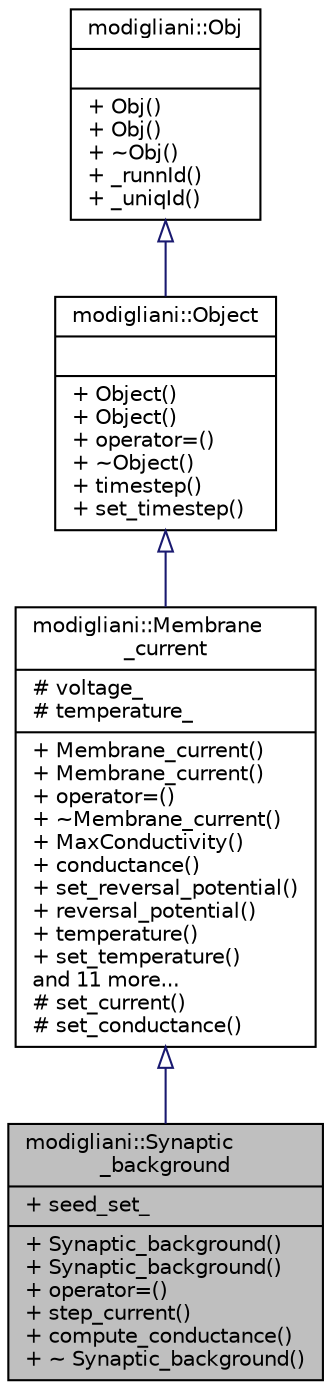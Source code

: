 digraph "modigliani::Synaptic_background"
{
  bgcolor="transparent";
  edge [fontname="Helvetica",fontsize="10",labelfontname="Helvetica",labelfontsize="10"];
  node [fontname="Helvetica",fontsize="10",shape=record];
  Node0 [label="{modigliani::Synaptic\l_background\n|+ seed_set_\l|+ Synaptic_background()\l+ Synaptic_background()\l+ operator=()\l+ step_current()\l+ compute_conductance()\l+ ~ Synaptic_background()\l}",height=0.2,width=0.4,color="black", fillcolor="grey75", style="filled", fontcolor="black"];
  Node1 -> Node0 [dir="back",color="midnightblue",fontsize="10",style="solid",arrowtail="onormal",fontname="Helvetica"];
  Node1 [label="{modigliani::Membrane\l_current\n|# voltage_\l# temperature_\l|+ Membrane_current()\l+ Membrane_current()\l+ operator=()\l+ ~Membrane_current()\l+ MaxConductivity()\l+ conductance()\l+ set_reversal_potential()\l+ reversal_potential()\l+ temperature()\l+ set_temperature()\land 11 more...\l# set_current()\l# set_conductance()\l}",height=0.2,width=0.4,color="black",URL="$classmodigliani_1_1Membrane__current.html",tooltip="Membrane_current class. "];
  Node2 -> Node1 [dir="back",color="midnightblue",fontsize="10",style="solid",arrowtail="onormal",fontname="Helvetica"];
  Node2 [label="{modigliani::Object\n||+ Object()\l+ Object()\l+ operator=()\l+ ~Object()\l+ timestep()\l+ set_timestep()\l}",height=0.2,width=0.4,color="black",URL="$classmodigliani_1_1Object.html",tooltip="Base class for all objects in modigliani. "];
  Node3 -> Node2 [dir="back",color="midnightblue",fontsize="10",style="solid",arrowtail="onormal",fontname="Helvetica"];
  Node3 [label="{modigliani::Obj\n||+ Obj()\l+ Obj()\l+ ~Obj()\l+ _runnId()\l+ _uniqId()\l}",height=0.2,width=0.4,color="black",URL="$classmodigliani_1_1Obj.html",tooltip="Master class for all objects. "];
}
